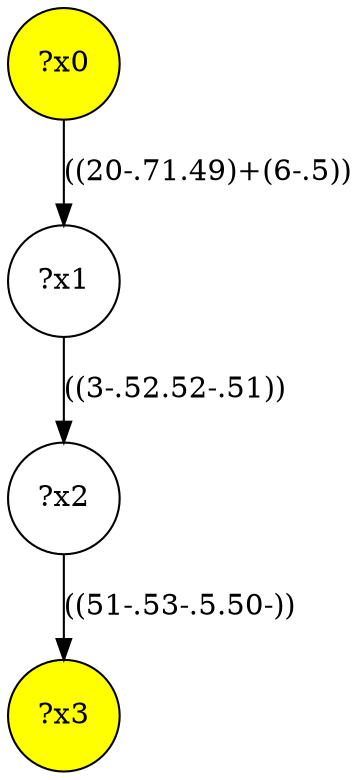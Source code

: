 digraph g {
	x0 [fillcolor="yellow", style="filled," shape=circle, label="?x0"];
	x3 [fillcolor="yellow", style="filled," shape=circle, label="?x3"];
	x1 [shape=circle, label="?x1"];
	x0 -> x1 [label="((20-.71.49)+(6-.5))"];
	x2 [shape=circle, label="?x2"];
	x1 -> x2 [label="((3-.52.52-.51))"];
	x2 -> x3 [label="((51-.53-.5.50-))"];
}
